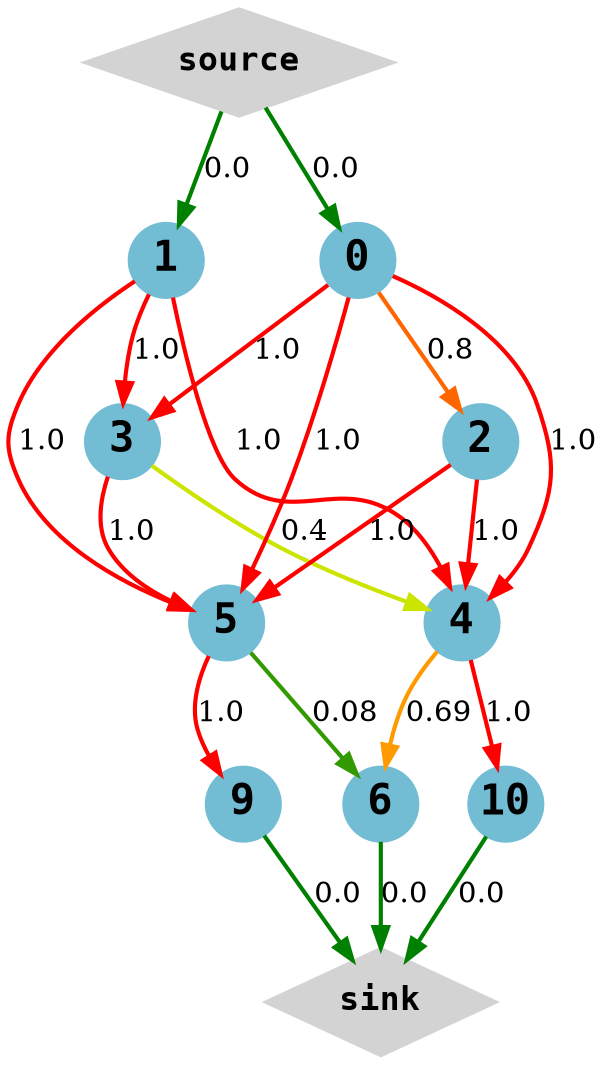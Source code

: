 digraph G {
	rankdir=TB size="10,10" splines=true
	node [color=lightgrey fontname="Courier-Bold" fontsize=16 shape=diamond style=filled]
	source [pos="0,9!"]
	sink [pos="0,0!"]
	node [fixedsize=true fontname="Courier-Bold" fontsize=20 shape=circle style=filled]
	3 [color="#72BCD4" pos="1,7!" width=0.5]
	4 [color="#72BCD4" pos="0,6!" width=0.5]
	9 [color="#72BCD4" pos="1,2!" width=0.5]
	10 [color="#72BCD4" pos="0,1!" width=0.5]
	6 [color="#72BCD4" pos="0,4!" width=0.5]
	5 [color="#72BCD4" pos="0,5!" width=0.5]
	0 [color="#72BCD4" pos="-1,8!" width=0.5]
	1 [color="#72BCD4" pos="1,8!" width=0.5]
	2 [color="#72BCD4" pos="-1,7!" width=0.5]
	3 -> 4 [label=0.4 color="#CCE500" penwidth=2]
	3 -> 5 [label=1.0 color="#FF0000" penwidth=2]
	4 -> 10 [label=1.0 color="#FF0000" penwidth=2]
	4 -> 6 [label=0.69 color="#FF9900" penwidth=2]
	9 -> sink [label=0.0 color="#008000" penwidth=2]
	10 -> sink [label=0.0 color="#008000" penwidth=2]
	6 -> sink [label=0.0 color="#008000" penwidth=2]
	5 -> 9 [label=1.0 color="#FF0000" penwidth=2]
	5 -> 6 [label=0.08 color="#339900" penwidth=2]
	0 -> 3 [label=1.0 color="#FF0000" penwidth=2]
	0 -> 4 [label=1.0 color="#FF0000" penwidth=2]
	0 -> 5 [label=1.0 color="#FF0000" penwidth=2]
	0 -> 2 [label=0.8 color="#FF6600" penwidth=2]
	1 -> 3 [label=1.0 color="#FF0000" penwidth=2]
	1 -> 4 [label=1.0 color="#FF0000" penwidth=2]
	1 -> 5 [label=1.0 color="#FF0000" penwidth=2]
	2 -> 4 [label=1.0 color="#FF0000" penwidth=2]
	2 -> 5 [label=1.0 color="#FF0000" penwidth=2]
	source -> 0 [label=0.0 color="#008000" penwidth=2]
	source -> 1 [label=0.0 color="#008000" penwidth=2]
}
